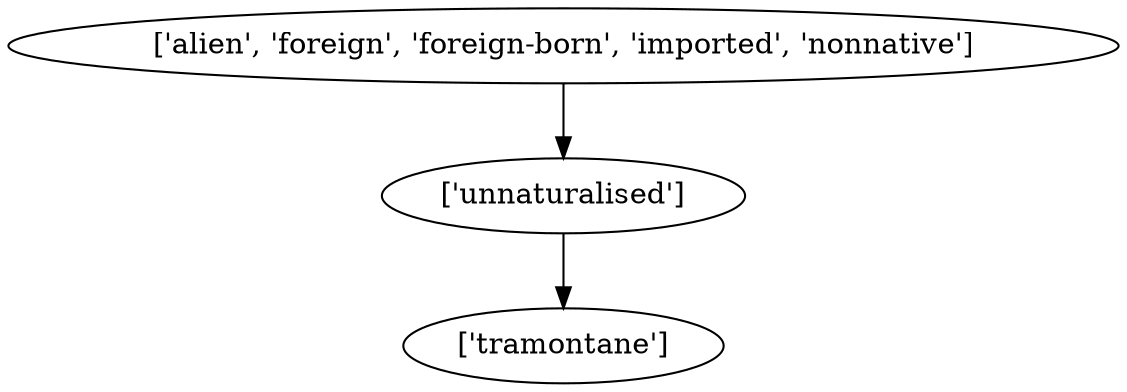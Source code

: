 strict digraph  {
	"['alien', 'foreign', 'foreign-born', 'imported', 'nonnative']" -> "['unnaturalised']";
	"['unnaturalised']" -> "['tramontane']";
}
